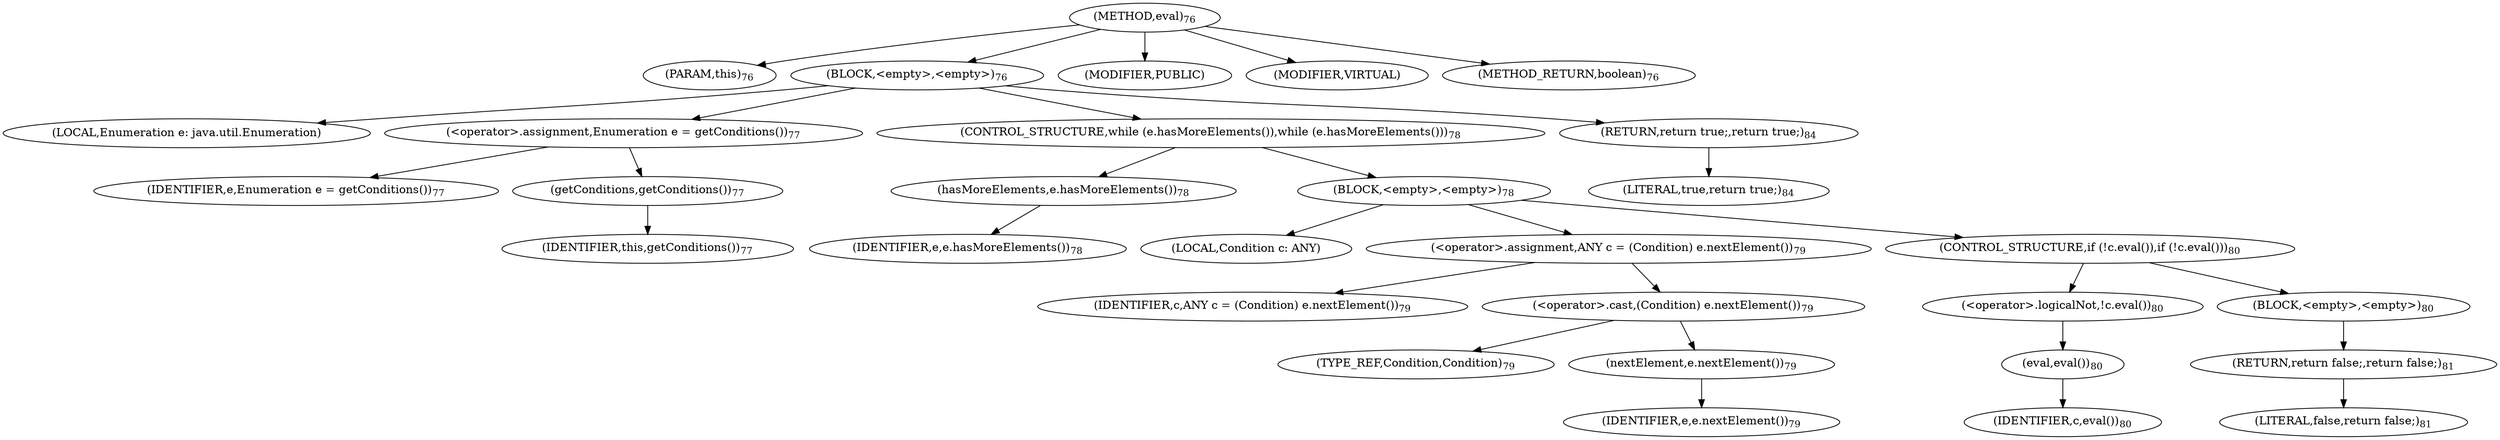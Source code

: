 digraph "eval" {  
"9" [label = <(METHOD,eval)<SUB>76</SUB>> ]
"4" [label = <(PARAM,this)<SUB>76</SUB>> ]
"10" [label = <(BLOCK,&lt;empty&gt;,&lt;empty&gt;)<SUB>76</SUB>> ]
"11" [label = <(LOCAL,Enumeration e: java.util.Enumeration)> ]
"12" [label = <(&lt;operator&gt;.assignment,Enumeration e = getConditions())<SUB>77</SUB>> ]
"13" [label = <(IDENTIFIER,e,Enumeration e = getConditions())<SUB>77</SUB>> ]
"14" [label = <(getConditions,getConditions())<SUB>77</SUB>> ]
"3" [label = <(IDENTIFIER,this,getConditions())<SUB>77</SUB>> ]
"15" [label = <(CONTROL_STRUCTURE,while (e.hasMoreElements()),while (e.hasMoreElements()))<SUB>78</SUB>> ]
"16" [label = <(hasMoreElements,e.hasMoreElements())<SUB>78</SUB>> ]
"17" [label = <(IDENTIFIER,e,e.hasMoreElements())<SUB>78</SUB>> ]
"18" [label = <(BLOCK,&lt;empty&gt;,&lt;empty&gt;)<SUB>78</SUB>> ]
"19" [label = <(LOCAL,Condition c: ANY)> ]
"20" [label = <(&lt;operator&gt;.assignment,ANY c = (Condition) e.nextElement())<SUB>79</SUB>> ]
"21" [label = <(IDENTIFIER,c,ANY c = (Condition) e.nextElement())<SUB>79</SUB>> ]
"22" [label = <(&lt;operator&gt;.cast,(Condition) e.nextElement())<SUB>79</SUB>> ]
"23" [label = <(TYPE_REF,Condition,Condition)<SUB>79</SUB>> ]
"24" [label = <(nextElement,e.nextElement())<SUB>79</SUB>> ]
"25" [label = <(IDENTIFIER,e,e.nextElement())<SUB>79</SUB>> ]
"26" [label = <(CONTROL_STRUCTURE,if (!c.eval()),if (!c.eval()))<SUB>80</SUB>> ]
"27" [label = <(&lt;operator&gt;.logicalNot,!c.eval())<SUB>80</SUB>> ]
"28" [label = <(eval,eval())<SUB>80</SUB>> ]
"29" [label = <(IDENTIFIER,c,eval())<SUB>80</SUB>> ]
"30" [label = <(BLOCK,&lt;empty&gt;,&lt;empty&gt;)<SUB>80</SUB>> ]
"31" [label = <(RETURN,return false;,return false;)<SUB>81</SUB>> ]
"32" [label = <(LITERAL,false,return false;)<SUB>81</SUB>> ]
"33" [label = <(RETURN,return true;,return true;)<SUB>84</SUB>> ]
"34" [label = <(LITERAL,true,return true;)<SUB>84</SUB>> ]
"35" [label = <(MODIFIER,PUBLIC)> ]
"36" [label = <(MODIFIER,VIRTUAL)> ]
"37" [label = <(METHOD_RETURN,boolean)<SUB>76</SUB>> ]
  "9" -> "4" 
  "9" -> "10" 
  "9" -> "35" 
  "9" -> "36" 
  "9" -> "37" 
  "10" -> "11" 
  "10" -> "12" 
  "10" -> "15" 
  "10" -> "33" 
  "12" -> "13" 
  "12" -> "14" 
  "14" -> "3" 
  "15" -> "16" 
  "15" -> "18" 
  "16" -> "17" 
  "18" -> "19" 
  "18" -> "20" 
  "18" -> "26" 
  "20" -> "21" 
  "20" -> "22" 
  "22" -> "23" 
  "22" -> "24" 
  "24" -> "25" 
  "26" -> "27" 
  "26" -> "30" 
  "27" -> "28" 
  "28" -> "29" 
  "30" -> "31" 
  "31" -> "32" 
  "33" -> "34" 
}
